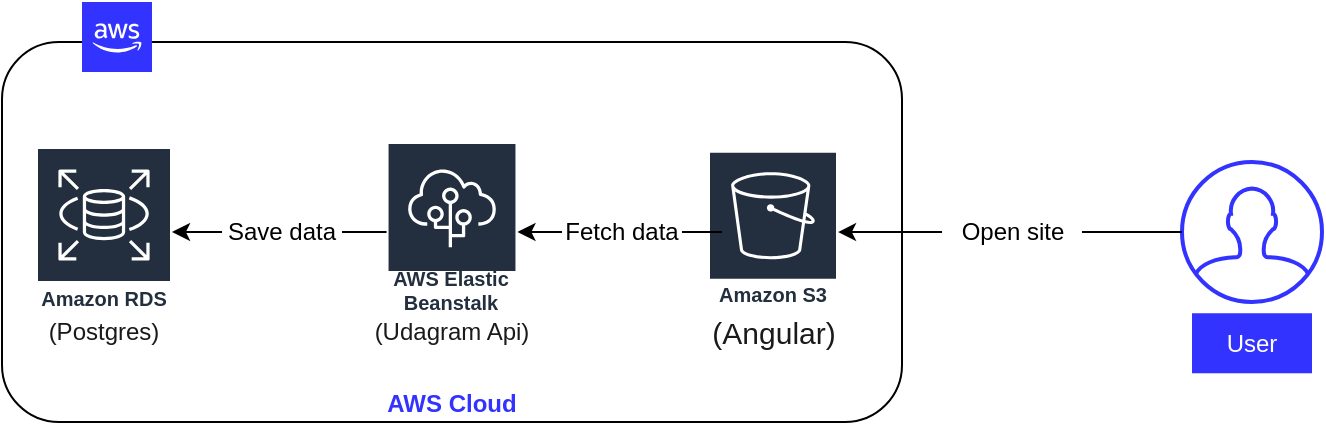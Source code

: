 <mxfile version="17.1.4" type="device"><diagram id="qxgXmgszfAg5auyQ3Mk3" name="Page-1"><mxGraphModel dx="868" dy="468" grid="1" gridSize="10" guides="1" tooltips="1" connect="1" arrows="1" fold="1" page="1" pageScale="1" pageWidth="850" pageHeight="1100" math="0" shadow="0"><root><mxCell id="0"/><mxCell id="1" parent="0"/><mxCell id="xI6a75sn4sJPbaDda_D--1" value="" style="html=1;verticalLabelPosition=bottom;align=center;labelBackgroundColor=#ffffff;verticalAlign=top;strokeWidth=2;strokeColor=#3333FF;shadow=0;dashed=0;shape=mxgraph.ios7.icons.user;" vertex="1" parent="1"><mxGeometry x="630" y="190" width="70" height="70" as="geometry"/></mxCell><mxCell id="xI6a75sn4sJPbaDda_D--9" value="" style="edgeStyle=orthogonalEdgeStyle;rounded=0;orthogonalLoop=1;jettySize=auto;html=1;endArrow=none;endFill=0;strokeColor=default;targetPerimeterSpacing=0;startArrow=none;startFill=0;" edge="1" parent="1" source="xI6a75sn4sJPbaDda_D--6" target="xI6a75sn4sJPbaDda_D--1"><mxGeometry relative="1" as="geometry"><Array as="points"><mxPoint x="560" y="225"/><mxPoint x="560" y="225"/></Array></mxGeometry></mxCell><mxCell id="xI6a75sn4sJPbaDda_D--6" value="Open site" style="text;html=1;resizable=0;autosize=1;align=center;verticalAlign=middle;points=[];fillColor=none;strokeColor=none;rounded=0;" vertex="1" parent="1"><mxGeometry x="510" y="215" width="70" height="20" as="geometry"/></mxCell><mxCell id="xI6a75sn4sJPbaDda_D--10" value="User" style="text;html=1;strokeColor=none;fillColor=#3333FF;align=center;verticalAlign=middle;whiteSpace=wrap;rounded=0;fontColor=#FFFFFF;" vertex="1" parent="1"><mxGeometry x="635" y="265.63" width="60" height="30" as="geometry"/></mxCell><mxCell id="xI6a75sn4sJPbaDda_D--11" value="" style="rounded=1;whiteSpace=wrap;html=1;" vertex="1" parent="1"><mxGeometry x="40" y="130" width="450" height="189.99" as="geometry"/></mxCell><mxCell id="xI6a75sn4sJPbaDda_D--12" value="" style="outlineConnect=0;dashed=0;verticalLabelPosition=bottom;verticalAlign=top;align=center;html=1;shape=mxgraph.aws3.cloud_2;fillColor=#3333FF;gradientColor=none;strokeColor=#3333FF;" vertex="1" parent="1"><mxGeometry x="80" y="110" width="35" height="35" as="geometry"/></mxCell><mxCell id="xI6a75sn4sJPbaDda_D--14" value="" style="edgeStyle=orthogonalEdgeStyle;rounded=0;orthogonalLoop=1;jettySize=auto;html=1;startArrow=classic;startFill=1;endArrow=none;endFill=0;targetPerimeterSpacing=0;strokeColor=default;" edge="1" parent="1" source="xI6a75sn4sJPbaDda_D--13" target="xI6a75sn4sJPbaDda_D--6"><mxGeometry relative="1" as="geometry"/></mxCell><mxCell id="xI6a75sn4sJPbaDda_D--13" value="Amazon S3" style="sketch=0;outlineConnect=0;fontColor=#232F3E;gradientColor=none;strokeColor=#ffffff;fillColor=#232F3E;dashed=0;verticalLabelPosition=middle;verticalAlign=bottom;align=center;html=1;whiteSpace=wrap;fontSize=10;fontStyle=1;spacing=3;shape=mxgraph.aws4.productIcon;prIcon=mxgraph.aws4.s3;" vertex="1" parent="1"><mxGeometry x="393" y="184.38" width="65" height="81.25" as="geometry"/></mxCell><mxCell id="xI6a75sn4sJPbaDda_D--20" value="" style="edgeStyle=orthogonalEdgeStyle;rounded=0;orthogonalLoop=1;jettySize=auto;html=1;startArrow=none;startFill=0;endArrow=none;endFill=0;targetPerimeterSpacing=0;strokeColor=default;" edge="1" parent="1" source="xI6a75sn4sJPbaDda_D--19" target="xI6a75sn4sJPbaDda_D--13"><mxGeometry relative="1" as="geometry"/></mxCell><mxCell id="xI6a75sn4sJPbaDda_D--22" value="" style="edgeStyle=orthogonalEdgeStyle;rounded=0;orthogonalLoop=1;jettySize=auto;html=1;startArrow=none;startFill=0;endArrow=classic;endFill=1;targetPerimeterSpacing=0;strokeColor=default;" edge="1" parent="1" source="xI6a75sn4sJPbaDda_D--19" target="xI6a75sn4sJPbaDda_D--21"><mxGeometry relative="1" as="geometry"/></mxCell><mxCell id="xI6a75sn4sJPbaDda_D--19" value="Fetch data" style="text;html=1;strokeColor=none;fillColor=none;align=center;verticalAlign=middle;whiteSpace=wrap;rounded=0;" vertex="1" parent="1"><mxGeometry x="320" y="210" width="60" height="30" as="geometry"/></mxCell><mxCell id="xI6a75sn4sJPbaDda_D--21" value="AWS Elastic Beanstalk" style="sketch=0;outlineConnect=0;fontColor=#232F3E;gradientColor=none;strokeColor=#ffffff;fillColor=#232F3E;dashed=0;verticalLabelPosition=middle;verticalAlign=bottom;align=center;html=1;whiteSpace=wrap;fontSize=10;fontStyle=1;spacing=3;shape=mxgraph.aws4.productIcon;prIcon=mxgraph.aws4.elastic_beanstalk;" vertex="1" parent="1"><mxGeometry x="232.28" y="180" width="65.45" height="90" as="geometry"/></mxCell><mxCell id="xI6a75sn4sJPbaDda_D--24" value="" style="edgeStyle=orthogonalEdgeStyle;rounded=0;orthogonalLoop=1;jettySize=auto;html=1;startArrow=none;startFill=1;endArrow=none;endFill=0;targetPerimeterSpacing=0;strokeColor=default;" edge="1" parent="1" source="xI6a75sn4sJPbaDda_D--25" target="xI6a75sn4sJPbaDda_D--21"><mxGeometry relative="1" as="geometry"/></mxCell><mxCell id="xI6a75sn4sJPbaDda_D--23" value="Amazon RDS" style="sketch=0;outlineConnect=0;fontColor=#232F3E;gradientColor=none;strokeColor=#ffffff;fillColor=#232F3E;dashed=0;verticalLabelPosition=middle;verticalAlign=bottom;align=center;html=1;whiteSpace=wrap;fontSize=10;fontStyle=1;spacing=3;shape=mxgraph.aws4.productIcon;prIcon=mxgraph.aws4.rds;" vertex="1" parent="1"><mxGeometry x="57" y="182.5" width="68" height="85" as="geometry"/></mxCell><mxCell id="xI6a75sn4sJPbaDda_D--25" value="Save data" style="text;html=1;strokeColor=none;fillColor=none;align=center;verticalAlign=middle;whiteSpace=wrap;rounded=0;" vertex="1" parent="1"><mxGeometry x="150" y="210" width="60" height="30" as="geometry"/></mxCell><mxCell id="xI6a75sn4sJPbaDda_D--26" value="" style="edgeStyle=orthogonalEdgeStyle;rounded=0;orthogonalLoop=1;jettySize=auto;html=1;startArrow=classic;startFill=1;endArrow=none;endFill=0;strokeColor=default;" edge="1" parent="1" source="xI6a75sn4sJPbaDda_D--23" target="xI6a75sn4sJPbaDda_D--25"><mxGeometry relative="1" as="geometry"><mxPoint x="141.5" y="225" as="sourcePoint"/><mxPoint x="232.28" y="225" as="targetPoint"/></mxGeometry></mxCell><mxCell id="xI6a75sn4sJPbaDda_D--27" value="AWS Cloud" style="text;html=1;strokeColor=none;fillColor=none;align=center;verticalAlign=middle;whiteSpace=wrap;rounded=0;fontColor=#3333FF;fontStyle=1" vertex="1" parent="1"><mxGeometry x="201.14" y="295.63" width="127.72" height="30.01" as="geometry"/></mxCell><mxCell id="xI6a75sn4sJPbaDda_D--28" value="&lt;h2 class=&quot;qrShPb kno-ecr-pt PZPZlf q8U8x EaHP9c&quot; style=&quot;font-size: 15px&quot;&gt;&lt;font style=&quot;font-size: 15px&quot; color=&quot;#1A1A1A&quot;&gt;&lt;span&gt;&lt;span dir=&quot;rtl&quot;&gt;&lt;span style=&quot;font-weight: normal&quot;&gt;(Angular)&lt;br&gt;&lt;/span&gt;&lt;/span&gt;&lt;/span&gt;&lt;/font&gt;&lt;/h2&gt;" style="text;html=1;strokeColor=none;fillColor=none;align=center;verticalAlign=middle;whiteSpace=wrap;rounded=0;fontColor=#3333FF;" vertex="1" parent="1"><mxGeometry x="395.5" y="260" width="60" height="30" as="geometry"/></mxCell><mxCell id="xI6a75sn4sJPbaDda_D--29" value="&lt;font color=&quot;#1A1A1A&quot;&gt;(Udagram Api)&lt;/font&gt;" style="text;html=1;strokeColor=none;fillColor=none;align=center;verticalAlign=middle;whiteSpace=wrap;rounded=0;fontColor=#3333FF;" vertex="1" parent="1"><mxGeometry x="220" y="260" width="90" height="30" as="geometry"/></mxCell><mxCell id="xI6a75sn4sJPbaDda_D--30" value="&lt;font color=&quot;#1A1A1A&quot;&gt;(Postgres)&lt;/font&gt;" style="text;html=1;strokeColor=none;fillColor=none;align=center;verticalAlign=middle;whiteSpace=wrap;rounded=0;fontColor=#3333FF;" vertex="1" parent="1"><mxGeometry x="61" y="260" width="60" height="30" as="geometry"/></mxCell></root></mxGraphModel></diagram></mxfile>